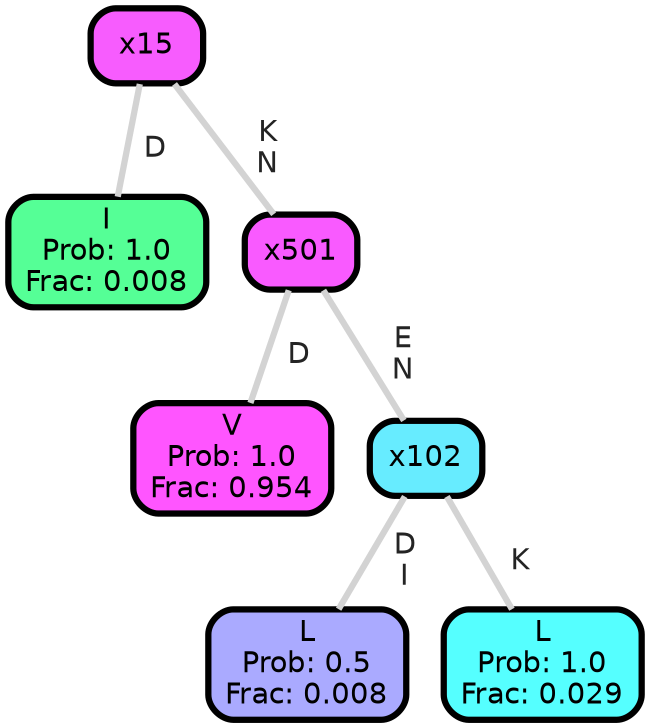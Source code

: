 graph Tree {
node [shape=box, style="filled, rounded",color="black",penwidth="3",fontcolor="black",                 fontname=helvetica] ;
graph [ranksep="0 equally", splines=straight,                 bgcolor=transparent, dpi=200] ;
edge [fontname=helvetica, fontweight=bold,fontcolor=grey14,color=lightgray] ;
0 [label="I
Prob: 1.0
Frac: 0.008", fillcolor="#55ff96"] ;
1 [label="x15", fillcolor="#f75cfe"] ;
2 [label="V
Prob: 1.0
Frac: 0.954", fillcolor="#ff55ff"] ;
3 [label="x501", fillcolor="#f95aff"] ;
4 [label="L
Prob: 0.5
Frac: 0.008", fillcolor="#aaaaff"] ;
5 [label="x102", fillcolor="#67ecff"] ;
6 [label="L
Prob: 1.0
Frac: 0.029", fillcolor="#55ffff"] ;
1 -- 0 [label=" D",penwidth=3] ;
1 -- 3 [label=" K\n N",penwidth=3] ;
3 -- 2 [label=" D",penwidth=3] ;
3 -- 5 [label=" E\n N",penwidth=3] ;
5 -- 4 [label=" D\n I",penwidth=3] ;
5 -- 6 [label=" K",penwidth=3] ;
{rank = same;}}